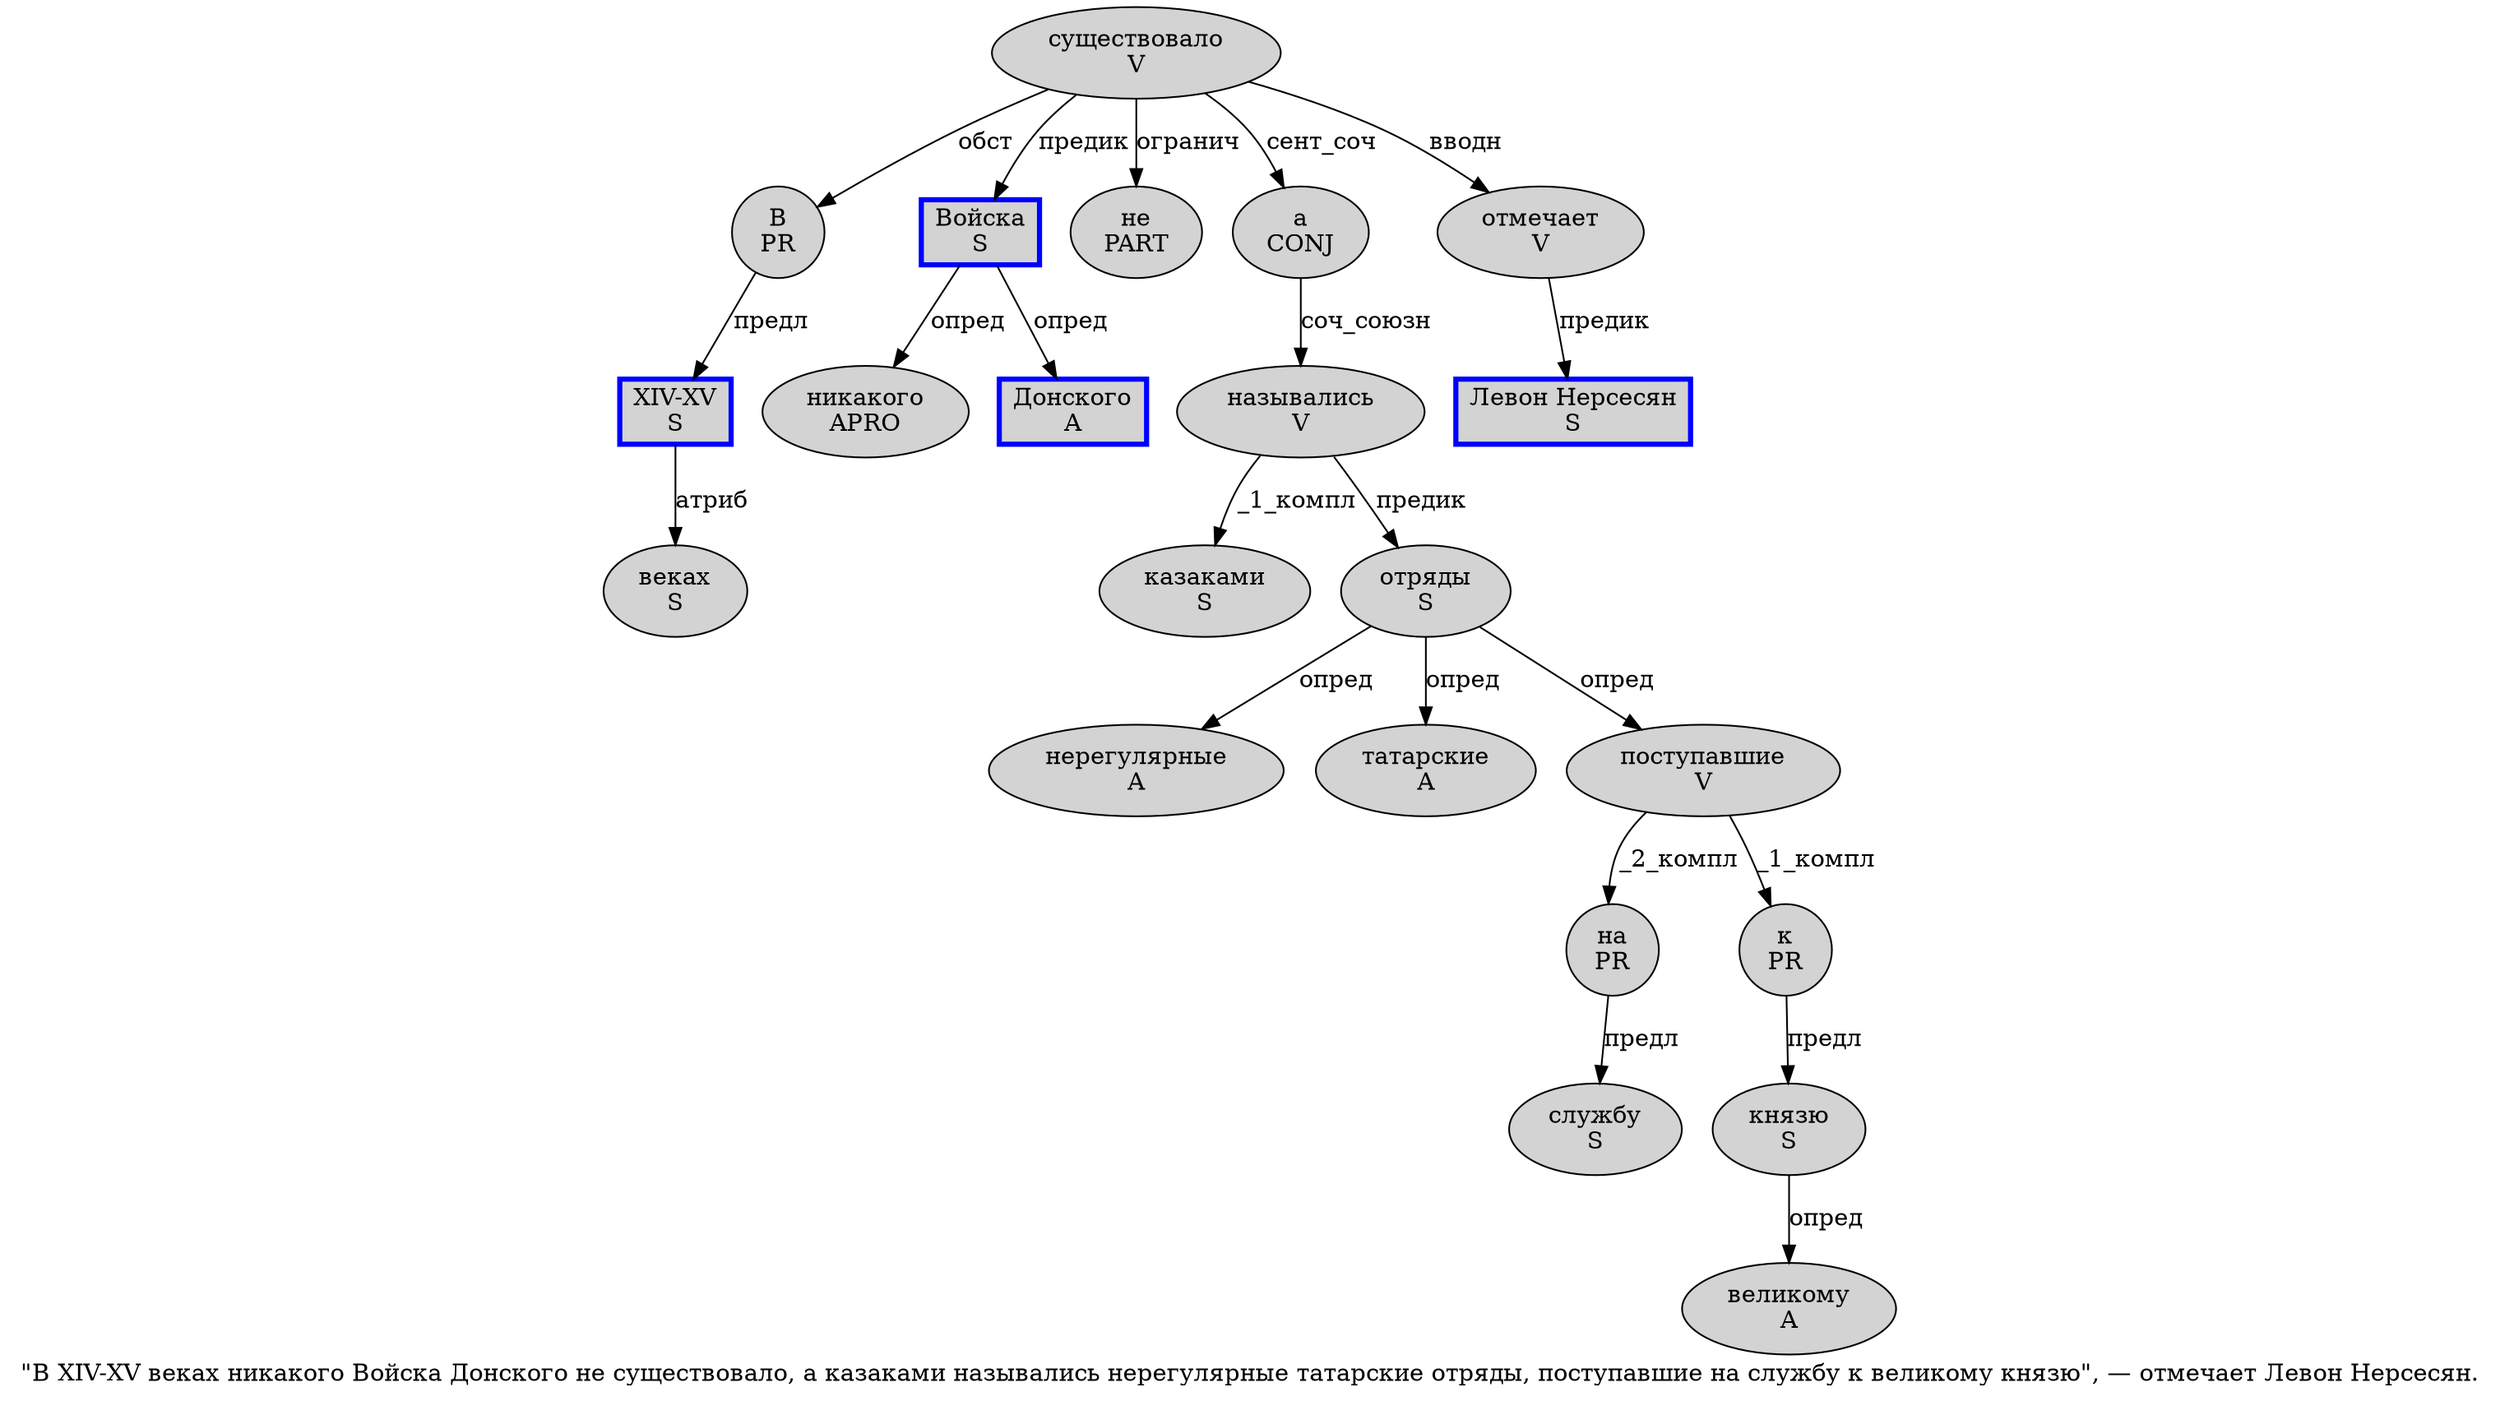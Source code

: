digraph SENTENCE_946 {
	graph [label="\"В XIV-XV веках никакого Войска Донского не существовало, а казаками назывались нерегулярные татарские отряды, поступавшие на службу к великому князю\", — отмечает Левон Нерсесян."]
	node [style=filled]
		1 [label="В
PR" color="" fillcolor=lightgray penwidth=1 shape=ellipse]
		2 [label="XIV-XV
S" color=blue fillcolor=lightgray penwidth=3 shape=box]
		3 [label="веках
S" color="" fillcolor=lightgray penwidth=1 shape=ellipse]
		4 [label="никакого
APRO" color="" fillcolor=lightgray penwidth=1 shape=ellipse]
		5 [label="Войска
S" color=blue fillcolor=lightgray penwidth=3 shape=box]
		6 [label="Донского
A" color=blue fillcolor=lightgray penwidth=3 shape=box]
		7 [label="не
PART" color="" fillcolor=lightgray penwidth=1 shape=ellipse]
		8 [label="существовало
V" color="" fillcolor=lightgray penwidth=1 shape=ellipse]
		10 [label="а
CONJ" color="" fillcolor=lightgray penwidth=1 shape=ellipse]
		11 [label="казаками
S" color="" fillcolor=lightgray penwidth=1 shape=ellipse]
		12 [label="назывались
V" color="" fillcolor=lightgray penwidth=1 shape=ellipse]
		13 [label="нерегулярные
A" color="" fillcolor=lightgray penwidth=1 shape=ellipse]
		14 [label="татарские
A" color="" fillcolor=lightgray penwidth=1 shape=ellipse]
		15 [label="отряды
S" color="" fillcolor=lightgray penwidth=1 shape=ellipse]
		17 [label="поступавшие
V" color="" fillcolor=lightgray penwidth=1 shape=ellipse]
		18 [label="на
PR" color="" fillcolor=lightgray penwidth=1 shape=ellipse]
		19 [label="службу
S" color="" fillcolor=lightgray penwidth=1 shape=ellipse]
		20 [label="к
PR" color="" fillcolor=lightgray penwidth=1 shape=ellipse]
		21 [label="великому
A" color="" fillcolor=lightgray penwidth=1 shape=ellipse]
		22 [label="князю
S" color="" fillcolor=lightgray penwidth=1 shape=ellipse]
		26 [label="отмечает
V" color="" fillcolor=lightgray penwidth=1 shape=ellipse]
		27 [label="Левон Нерсесян
S" color=blue fillcolor=lightgray penwidth=3 shape=box]
			10 -> 12 [label="соч_союзн"]
			2 -> 3 [label="атриб"]
			18 -> 19 [label="предл"]
			8 -> 1 [label="обст"]
			8 -> 5 [label="предик"]
			8 -> 7 [label="огранич"]
			8 -> 10 [label="сент_соч"]
			8 -> 26 [label="вводн"]
			22 -> 21 [label="опред"]
			5 -> 4 [label="опред"]
			5 -> 6 [label="опред"]
			1 -> 2 [label="предл"]
			15 -> 13 [label="опред"]
			15 -> 14 [label="опред"]
			15 -> 17 [label="опред"]
			12 -> 11 [label="_1_компл"]
			12 -> 15 [label="предик"]
			20 -> 22 [label="предл"]
			26 -> 27 [label="предик"]
			17 -> 18 [label="_2_компл"]
			17 -> 20 [label="_1_компл"]
}